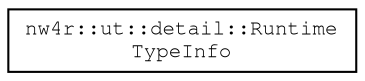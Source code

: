 digraph "Graphical Class Hierarchy"
{
 // LATEX_PDF_SIZE
  edge [fontname="FreeMono",fontsize="10",labelfontname="FreeMono",labelfontsize="10"];
  node [fontname="FreeMono",fontsize="10",shape=record];
  rankdir="LR";
  Node0 [label="nw4r::ut::detail::Runtime\lTypeInfo",height=0.2,width=0.4,color="black", fillcolor="white", style="filled",URL="$structnw4r_1_1ut_1_1detail_1_1_runtime_type_info.html",tooltip=" "];
}
